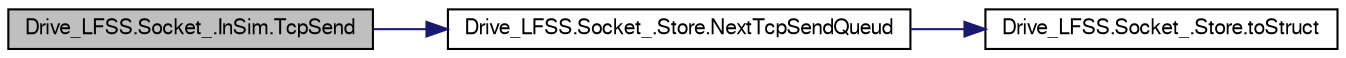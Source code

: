 digraph G
{
  bgcolor="transparent";
  edge [fontname="FreeSans",fontsize=10,labelfontname="FreeSans",labelfontsize=10];
  node [fontname="FreeSans",fontsize=10,shape=record];
  rankdir=LR;
  Node1 [label="Drive_LFSS.Socket_.InSim.TcpSend",height=0.2,width=0.4,color="black", fillcolor="grey75", style="filled" fontcolor="black"];
  Node1 -> Node2 [color="midnightblue",fontsize=10,style="solid",fontname="FreeSans"];
  Node2 [label="Drive_LFSS.Socket_.Store.NextTcpSendQueud",height=0.2,width=0.4,color="black",URL="$class_drive___l_f_s_s_1_1_socket___1_1_store.html#953e76671694ea575bf97a66edf877da"];
  Node2 -> Node3 [color="midnightblue",fontsize=10,style="solid",fontname="FreeSans"];
  Node3 [label="Drive_LFSS.Socket_.Store.toStruct",height=0.2,width=0.4,color="black",URL="$class_drive___l_f_s_s_1_1_socket___1_1_store.html#87aa2201168ae12e1d9116370ecd8e32"];
}
